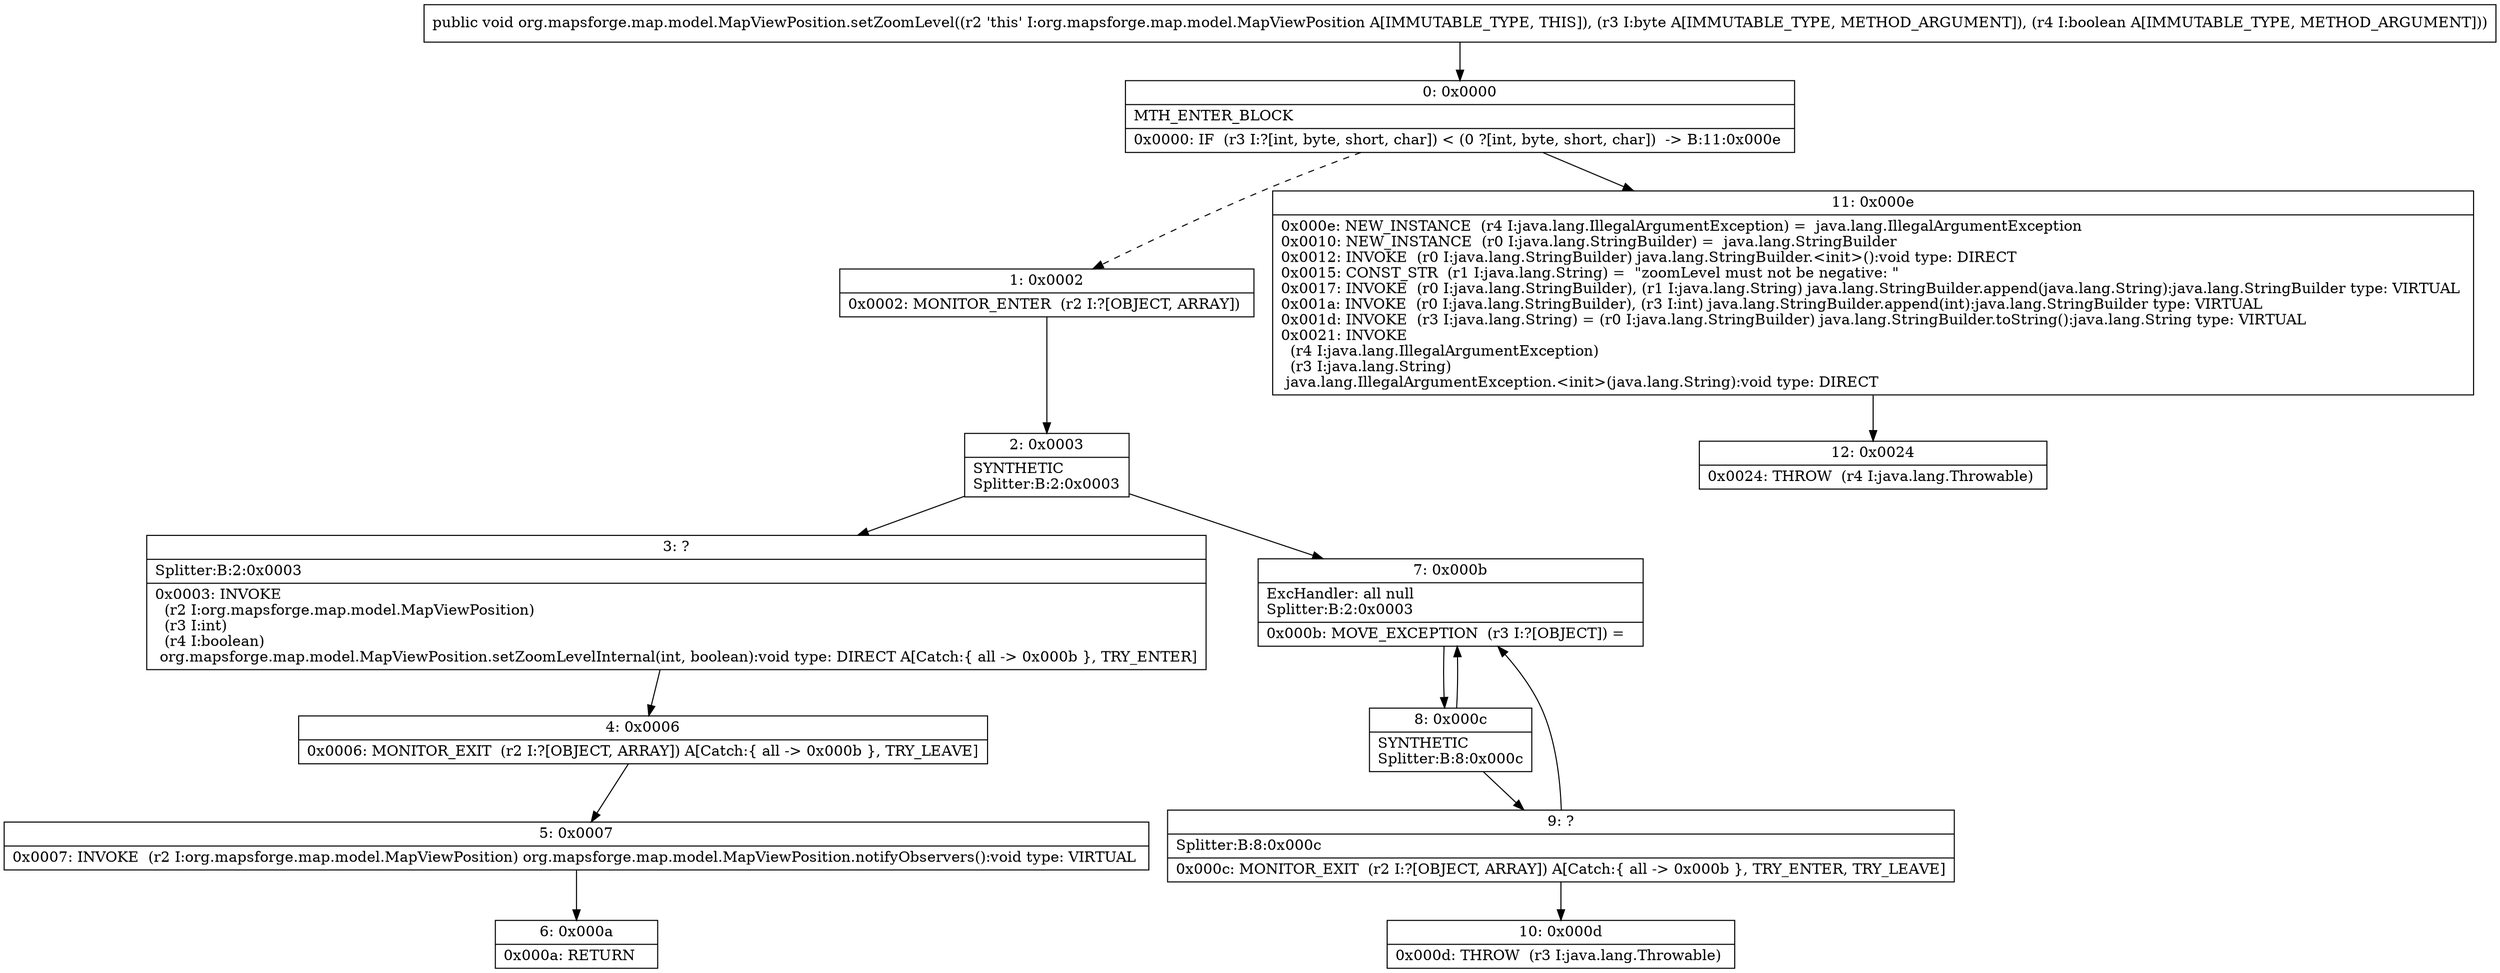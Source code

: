 digraph "CFG fororg.mapsforge.map.model.MapViewPosition.setZoomLevel(BZ)V" {
Node_0 [shape=record,label="{0\:\ 0x0000|MTH_ENTER_BLOCK\l|0x0000: IF  (r3 I:?[int, byte, short, char]) \< (0 ?[int, byte, short, char])  \-\> B:11:0x000e \l}"];
Node_1 [shape=record,label="{1\:\ 0x0002|0x0002: MONITOR_ENTER  (r2 I:?[OBJECT, ARRAY]) \l}"];
Node_2 [shape=record,label="{2\:\ 0x0003|SYNTHETIC\lSplitter:B:2:0x0003\l}"];
Node_3 [shape=record,label="{3\:\ ?|Splitter:B:2:0x0003\l|0x0003: INVOKE  \l  (r2 I:org.mapsforge.map.model.MapViewPosition)\l  (r3 I:int)\l  (r4 I:boolean)\l org.mapsforge.map.model.MapViewPosition.setZoomLevelInternal(int, boolean):void type: DIRECT A[Catch:\{ all \-\> 0x000b \}, TRY_ENTER]\l}"];
Node_4 [shape=record,label="{4\:\ 0x0006|0x0006: MONITOR_EXIT  (r2 I:?[OBJECT, ARRAY]) A[Catch:\{ all \-\> 0x000b \}, TRY_LEAVE]\l}"];
Node_5 [shape=record,label="{5\:\ 0x0007|0x0007: INVOKE  (r2 I:org.mapsforge.map.model.MapViewPosition) org.mapsforge.map.model.MapViewPosition.notifyObservers():void type: VIRTUAL \l}"];
Node_6 [shape=record,label="{6\:\ 0x000a|0x000a: RETURN   \l}"];
Node_7 [shape=record,label="{7\:\ 0x000b|ExcHandler: all null\lSplitter:B:2:0x0003\l|0x000b: MOVE_EXCEPTION  (r3 I:?[OBJECT]) =  \l}"];
Node_8 [shape=record,label="{8\:\ 0x000c|SYNTHETIC\lSplitter:B:8:0x000c\l}"];
Node_9 [shape=record,label="{9\:\ ?|Splitter:B:8:0x000c\l|0x000c: MONITOR_EXIT  (r2 I:?[OBJECT, ARRAY]) A[Catch:\{ all \-\> 0x000b \}, TRY_ENTER, TRY_LEAVE]\l}"];
Node_10 [shape=record,label="{10\:\ 0x000d|0x000d: THROW  (r3 I:java.lang.Throwable) \l}"];
Node_11 [shape=record,label="{11\:\ 0x000e|0x000e: NEW_INSTANCE  (r4 I:java.lang.IllegalArgumentException) =  java.lang.IllegalArgumentException \l0x0010: NEW_INSTANCE  (r0 I:java.lang.StringBuilder) =  java.lang.StringBuilder \l0x0012: INVOKE  (r0 I:java.lang.StringBuilder) java.lang.StringBuilder.\<init\>():void type: DIRECT \l0x0015: CONST_STR  (r1 I:java.lang.String) =  \"zoomLevel must not be negative: \" \l0x0017: INVOKE  (r0 I:java.lang.StringBuilder), (r1 I:java.lang.String) java.lang.StringBuilder.append(java.lang.String):java.lang.StringBuilder type: VIRTUAL \l0x001a: INVOKE  (r0 I:java.lang.StringBuilder), (r3 I:int) java.lang.StringBuilder.append(int):java.lang.StringBuilder type: VIRTUAL \l0x001d: INVOKE  (r3 I:java.lang.String) = (r0 I:java.lang.StringBuilder) java.lang.StringBuilder.toString():java.lang.String type: VIRTUAL \l0x0021: INVOKE  \l  (r4 I:java.lang.IllegalArgumentException)\l  (r3 I:java.lang.String)\l java.lang.IllegalArgumentException.\<init\>(java.lang.String):void type: DIRECT \l}"];
Node_12 [shape=record,label="{12\:\ 0x0024|0x0024: THROW  (r4 I:java.lang.Throwable) \l}"];
MethodNode[shape=record,label="{public void org.mapsforge.map.model.MapViewPosition.setZoomLevel((r2 'this' I:org.mapsforge.map.model.MapViewPosition A[IMMUTABLE_TYPE, THIS]), (r3 I:byte A[IMMUTABLE_TYPE, METHOD_ARGUMENT]), (r4 I:boolean A[IMMUTABLE_TYPE, METHOD_ARGUMENT])) }"];
MethodNode -> Node_0;
Node_0 -> Node_1[style=dashed];
Node_0 -> Node_11;
Node_1 -> Node_2;
Node_2 -> Node_3;
Node_2 -> Node_7;
Node_3 -> Node_4;
Node_4 -> Node_5;
Node_5 -> Node_6;
Node_7 -> Node_8;
Node_8 -> Node_9;
Node_8 -> Node_7;
Node_9 -> Node_10;
Node_9 -> Node_7;
Node_11 -> Node_12;
}

